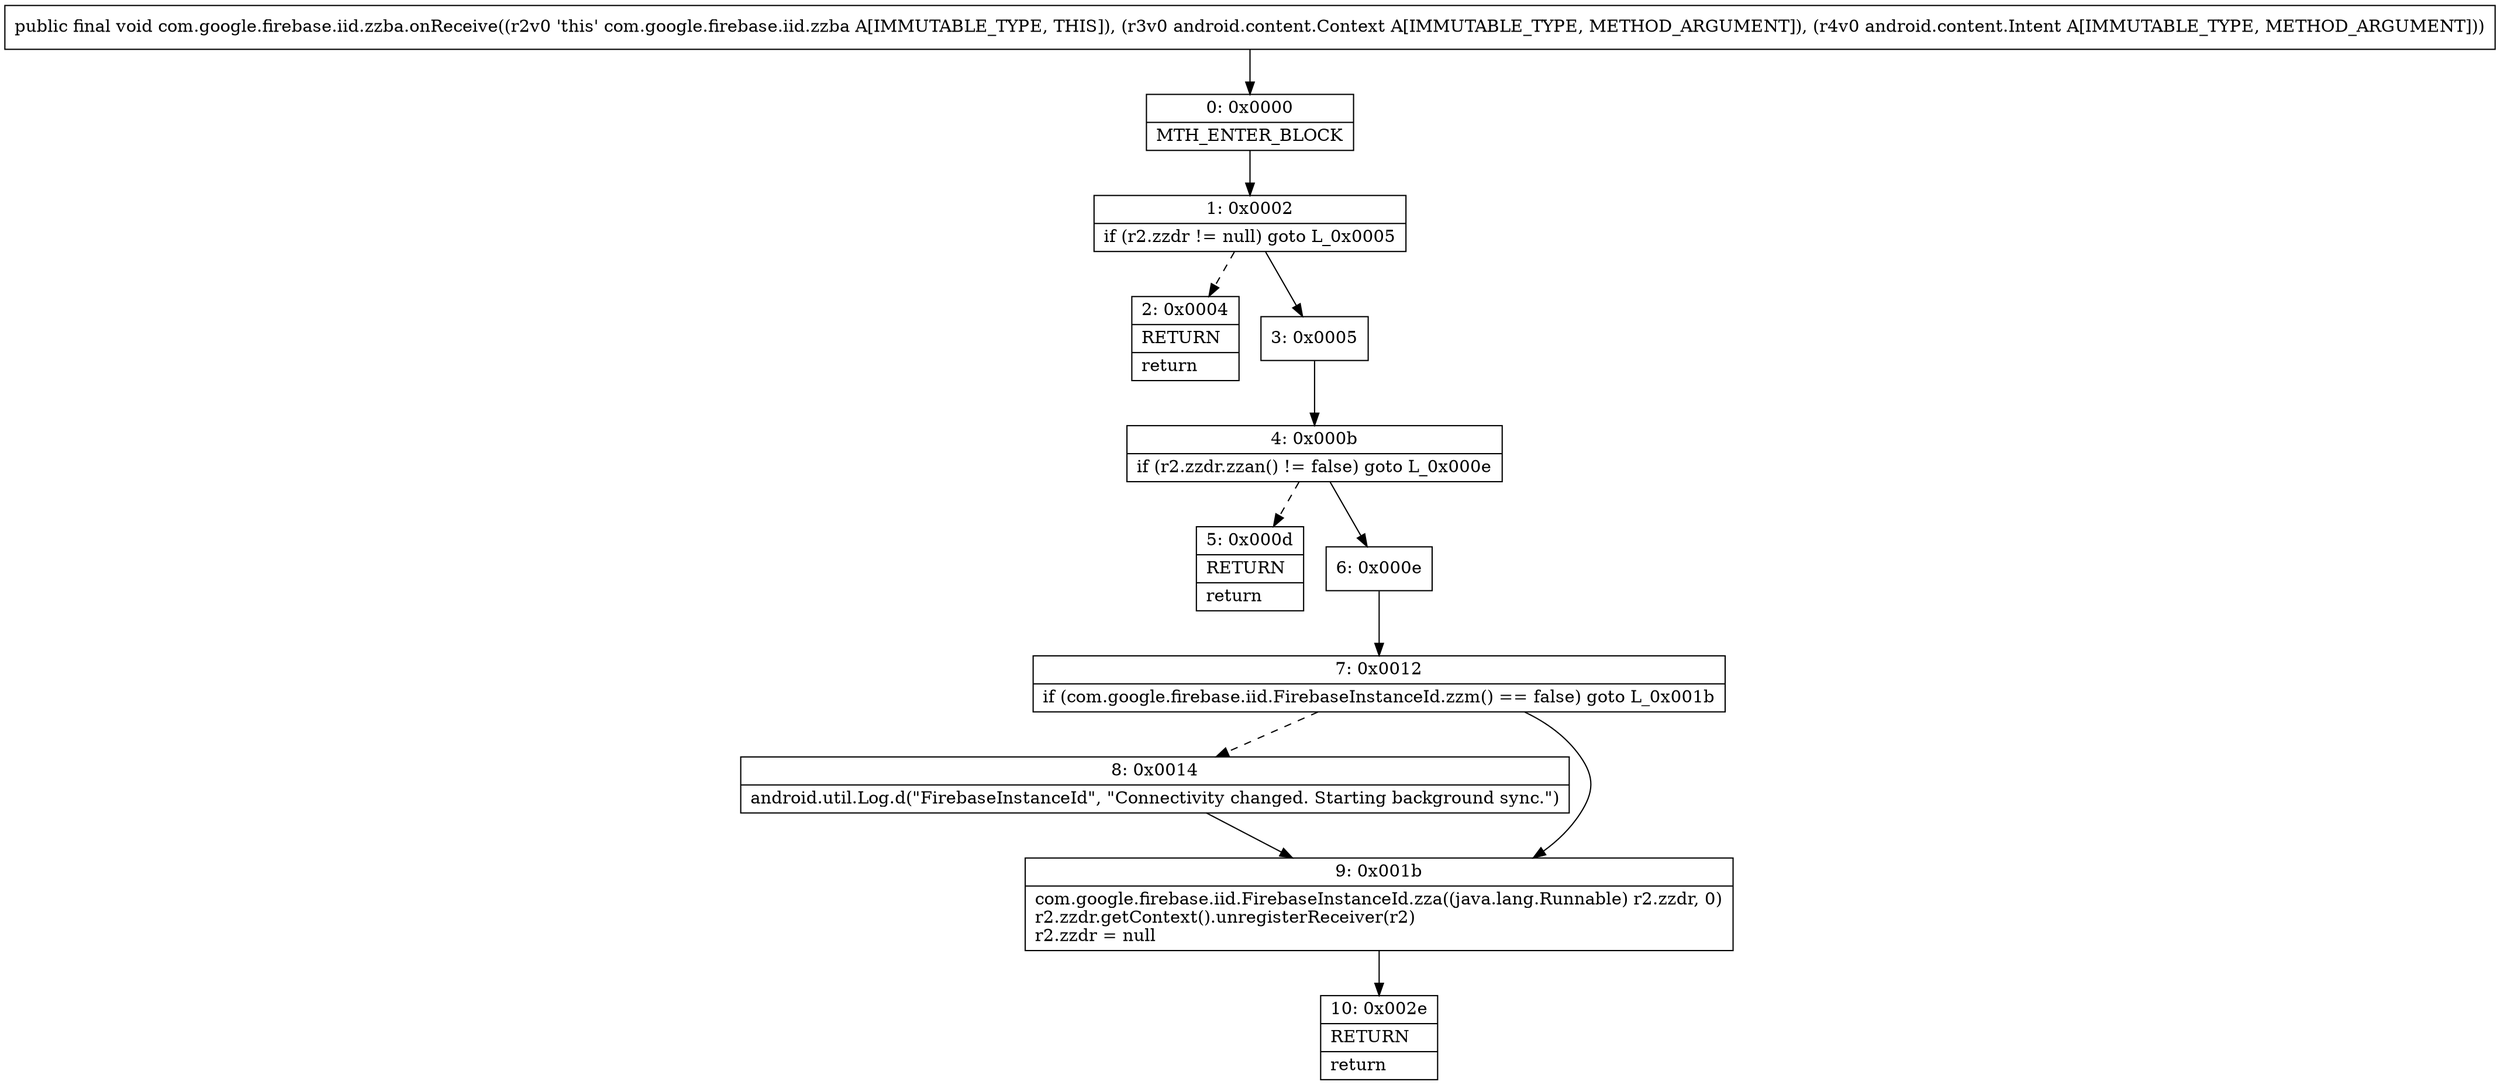 digraph "CFG forcom.google.firebase.iid.zzba.onReceive(Landroid\/content\/Context;Landroid\/content\/Intent;)V" {
Node_0 [shape=record,label="{0\:\ 0x0000|MTH_ENTER_BLOCK\l}"];
Node_1 [shape=record,label="{1\:\ 0x0002|if (r2.zzdr != null) goto L_0x0005\l}"];
Node_2 [shape=record,label="{2\:\ 0x0004|RETURN\l|return\l}"];
Node_3 [shape=record,label="{3\:\ 0x0005}"];
Node_4 [shape=record,label="{4\:\ 0x000b|if (r2.zzdr.zzan() != false) goto L_0x000e\l}"];
Node_5 [shape=record,label="{5\:\ 0x000d|RETURN\l|return\l}"];
Node_6 [shape=record,label="{6\:\ 0x000e}"];
Node_7 [shape=record,label="{7\:\ 0x0012|if (com.google.firebase.iid.FirebaseInstanceId.zzm() == false) goto L_0x001b\l}"];
Node_8 [shape=record,label="{8\:\ 0x0014|android.util.Log.d(\"FirebaseInstanceId\", \"Connectivity changed. Starting background sync.\")\l}"];
Node_9 [shape=record,label="{9\:\ 0x001b|com.google.firebase.iid.FirebaseInstanceId.zza((java.lang.Runnable) r2.zzdr, 0)\lr2.zzdr.getContext().unregisterReceiver(r2)\lr2.zzdr = null\l}"];
Node_10 [shape=record,label="{10\:\ 0x002e|RETURN\l|return\l}"];
MethodNode[shape=record,label="{public final void com.google.firebase.iid.zzba.onReceive((r2v0 'this' com.google.firebase.iid.zzba A[IMMUTABLE_TYPE, THIS]), (r3v0 android.content.Context A[IMMUTABLE_TYPE, METHOD_ARGUMENT]), (r4v0 android.content.Intent A[IMMUTABLE_TYPE, METHOD_ARGUMENT])) }"];
MethodNode -> Node_0;
Node_0 -> Node_1;
Node_1 -> Node_2[style=dashed];
Node_1 -> Node_3;
Node_3 -> Node_4;
Node_4 -> Node_5[style=dashed];
Node_4 -> Node_6;
Node_6 -> Node_7;
Node_7 -> Node_8[style=dashed];
Node_7 -> Node_9;
Node_8 -> Node_9;
Node_9 -> Node_10;
}

